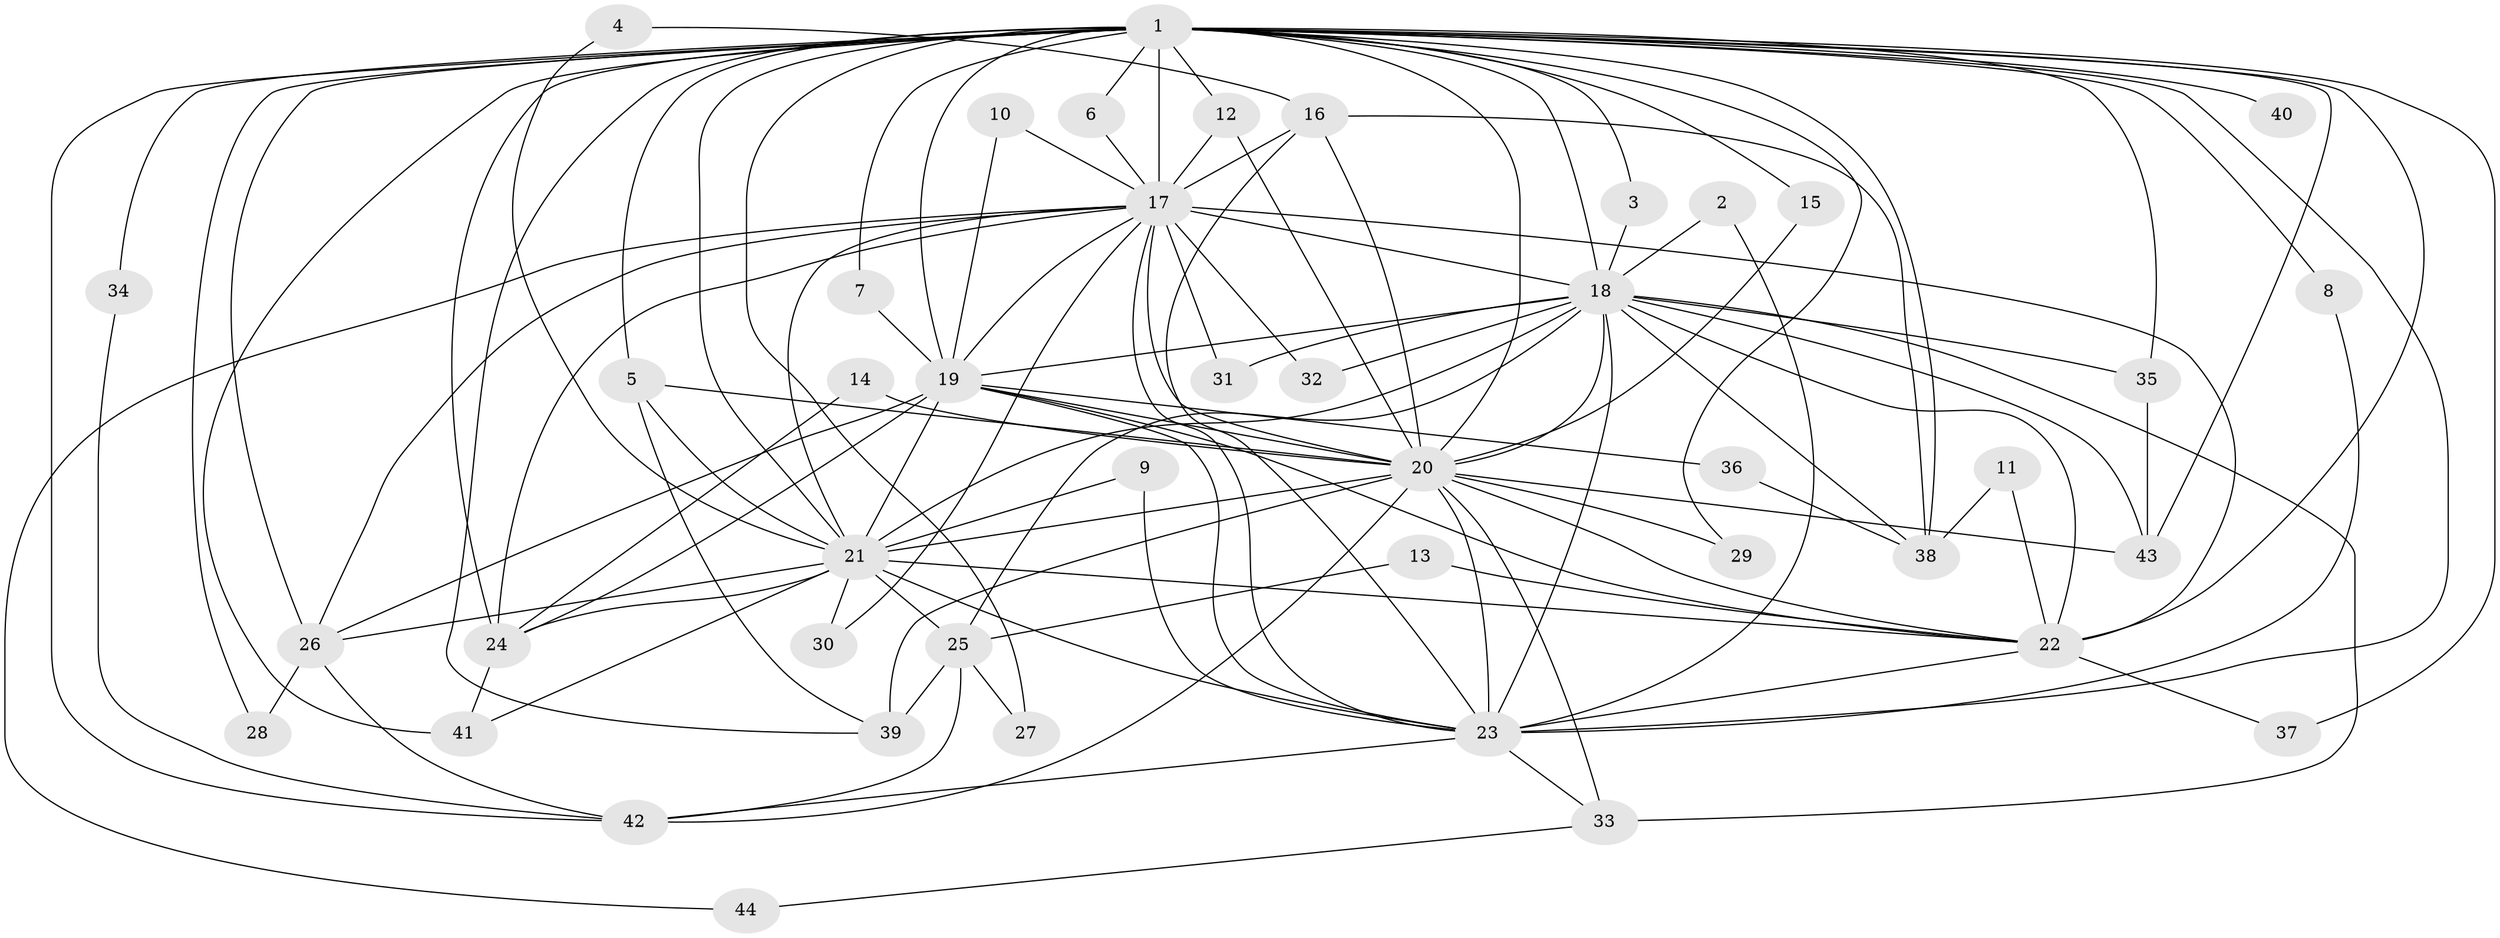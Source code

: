 // original degree distribution, {27: 0.011363636363636364, 24: 0.011363636363636364, 21: 0.022727272727272728, 10: 0.011363636363636364, 17: 0.022727272727272728, 15: 0.011363636363636364, 14: 0.011363636363636364, 23: 0.011363636363636364, 4: 0.056818181818181816, 7: 0.011363636363636364, 8: 0.011363636363636364, 3: 0.26136363636363635, 5: 0.03409090909090909, 2: 0.5, 6: 0.011363636363636364}
// Generated by graph-tools (version 1.1) at 2025/25/03/09/25 03:25:48]
// undirected, 44 vertices, 116 edges
graph export_dot {
graph [start="1"]
  node [color=gray90,style=filled];
  1;
  2;
  3;
  4;
  5;
  6;
  7;
  8;
  9;
  10;
  11;
  12;
  13;
  14;
  15;
  16;
  17;
  18;
  19;
  20;
  21;
  22;
  23;
  24;
  25;
  26;
  27;
  28;
  29;
  30;
  31;
  32;
  33;
  34;
  35;
  36;
  37;
  38;
  39;
  40;
  41;
  42;
  43;
  44;
  1 -- 3 [weight=1.0];
  1 -- 5 [weight=1.0];
  1 -- 6 [weight=1.0];
  1 -- 7 [weight=1.0];
  1 -- 8 [weight=1.0];
  1 -- 12 [weight=1.0];
  1 -- 15 [weight=1.0];
  1 -- 17 [weight=4.0];
  1 -- 18 [weight=3.0];
  1 -- 19 [weight=4.0];
  1 -- 20 [weight=3.0];
  1 -- 21 [weight=5.0];
  1 -- 22 [weight=3.0];
  1 -- 23 [weight=3.0];
  1 -- 24 [weight=2.0];
  1 -- 26 [weight=1.0];
  1 -- 27 [weight=1.0];
  1 -- 28 [weight=1.0];
  1 -- 29 [weight=1.0];
  1 -- 34 [weight=1.0];
  1 -- 35 [weight=1.0];
  1 -- 37 [weight=2.0];
  1 -- 38 [weight=2.0];
  1 -- 39 [weight=1.0];
  1 -- 40 [weight=1.0];
  1 -- 41 [weight=2.0];
  1 -- 42 [weight=3.0];
  1 -- 43 [weight=2.0];
  2 -- 18 [weight=1.0];
  2 -- 23 [weight=1.0];
  3 -- 18 [weight=1.0];
  4 -- 16 [weight=1.0];
  4 -- 21 [weight=1.0];
  5 -- 20 [weight=1.0];
  5 -- 21 [weight=1.0];
  5 -- 39 [weight=1.0];
  6 -- 17 [weight=1.0];
  7 -- 19 [weight=1.0];
  8 -- 23 [weight=1.0];
  9 -- 21 [weight=1.0];
  9 -- 23 [weight=1.0];
  10 -- 17 [weight=1.0];
  10 -- 19 [weight=1.0];
  11 -- 22 [weight=1.0];
  11 -- 38 [weight=1.0];
  12 -- 17 [weight=1.0];
  12 -- 20 [weight=1.0];
  13 -- 22 [weight=1.0];
  13 -- 25 [weight=1.0];
  14 -- 20 [weight=1.0];
  14 -- 24 [weight=1.0];
  15 -- 20 [weight=1.0];
  16 -- 17 [weight=1.0];
  16 -- 20 [weight=1.0];
  16 -- 23 [weight=1.0];
  16 -- 38 [weight=1.0];
  17 -- 18 [weight=1.0];
  17 -- 19 [weight=1.0];
  17 -- 20 [weight=2.0];
  17 -- 21 [weight=1.0];
  17 -- 22 [weight=1.0];
  17 -- 23 [weight=1.0];
  17 -- 24 [weight=1.0];
  17 -- 26 [weight=1.0];
  17 -- 30 [weight=1.0];
  17 -- 31 [weight=1.0];
  17 -- 32 [weight=1.0];
  17 -- 44 [weight=1.0];
  18 -- 19 [weight=1.0];
  18 -- 20 [weight=1.0];
  18 -- 21 [weight=1.0];
  18 -- 22 [weight=2.0];
  18 -- 23 [weight=1.0];
  18 -- 25 [weight=2.0];
  18 -- 31 [weight=1.0];
  18 -- 32 [weight=1.0];
  18 -- 33 [weight=1.0];
  18 -- 35 [weight=1.0];
  18 -- 38 [weight=1.0];
  18 -- 43 [weight=1.0];
  19 -- 20 [weight=1.0];
  19 -- 21 [weight=1.0];
  19 -- 22 [weight=1.0];
  19 -- 23 [weight=1.0];
  19 -- 24 [weight=1.0];
  19 -- 26 [weight=1.0];
  19 -- 36 [weight=1.0];
  20 -- 21 [weight=2.0];
  20 -- 22 [weight=1.0];
  20 -- 23 [weight=2.0];
  20 -- 29 [weight=1.0];
  20 -- 33 [weight=1.0];
  20 -- 39 [weight=2.0];
  20 -- 42 [weight=2.0];
  20 -- 43 [weight=1.0];
  21 -- 22 [weight=2.0];
  21 -- 23 [weight=1.0];
  21 -- 24 [weight=1.0];
  21 -- 25 [weight=1.0];
  21 -- 26 [weight=1.0];
  21 -- 30 [weight=1.0];
  21 -- 41 [weight=1.0];
  22 -- 23 [weight=1.0];
  22 -- 37 [weight=1.0];
  23 -- 33 [weight=1.0];
  23 -- 42 [weight=2.0];
  24 -- 41 [weight=1.0];
  25 -- 27 [weight=1.0];
  25 -- 39 [weight=2.0];
  25 -- 42 [weight=1.0];
  26 -- 28 [weight=1.0];
  26 -- 42 [weight=1.0];
  33 -- 44 [weight=1.0];
  34 -- 42 [weight=1.0];
  35 -- 43 [weight=1.0];
  36 -- 38 [weight=1.0];
}
